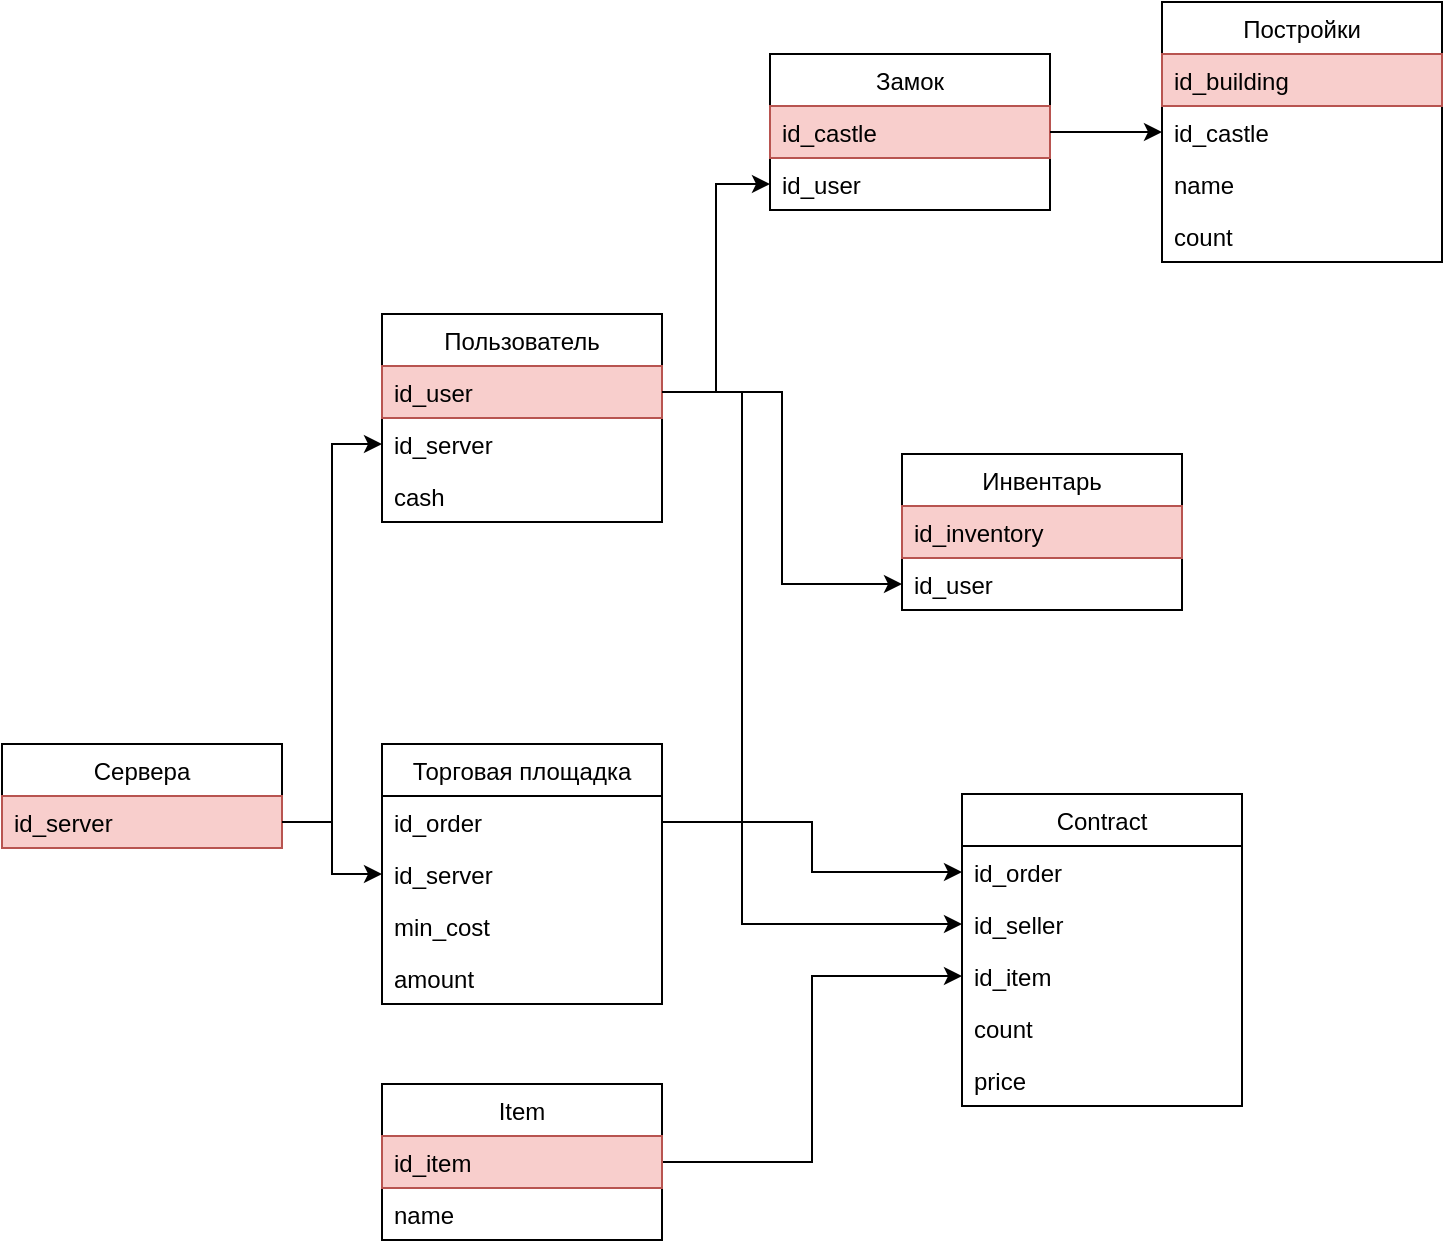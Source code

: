 <mxfile version="14.3.1" type="github">
  <diagram id="sqIzpDh1YX07bTYnoLRK" name="Page-1">
    <mxGraphModel dx="973" dy="568" grid="1" gridSize="10" guides="1" tooltips="1" connect="1" arrows="1" fold="1" page="1" pageScale="1" pageWidth="827" pageHeight="1169" math="0" shadow="0">
      <root>
        <mxCell id="0" />
        <mxCell id="1" parent="0" />
        <mxCell id="maXpZ7dv2vN7AAGeLonn-1" value="Сервера" style="swimlane;fontStyle=0;childLayout=stackLayout;horizontal=1;startSize=26;fillColor=none;horizontalStack=0;resizeParent=1;resizeParentMax=0;resizeLast=0;collapsible=1;marginBottom=0;" parent="1" vertex="1">
          <mxGeometry x="30" y="415" width="140" height="52" as="geometry" />
        </mxCell>
        <mxCell id="maXpZ7dv2vN7AAGeLonn-3" value="id_server" style="text;strokeColor=#b85450;fillColor=#f8cecc;align=left;verticalAlign=top;spacingLeft=4;spacingRight=4;overflow=hidden;rotatable=0;points=[[0,0.5],[1,0.5]];portConstraint=eastwest;" parent="maXpZ7dv2vN7AAGeLonn-1" vertex="1">
          <mxGeometry y="26" width="140" height="26" as="geometry" />
        </mxCell>
        <mxCell id="maXpZ7dv2vN7AAGeLonn-5" value="Пользователь" style="swimlane;fontStyle=0;childLayout=stackLayout;horizontal=1;startSize=26;fillColor=none;horizontalStack=0;resizeParent=1;resizeParentMax=0;resizeLast=0;collapsible=1;marginBottom=0;" parent="1" vertex="1">
          <mxGeometry x="220" y="200" width="140" height="104" as="geometry" />
        </mxCell>
        <mxCell id="maXpZ7dv2vN7AAGeLonn-6" value="id_user" style="text;strokeColor=#b85450;fillColor=#f8cecc;align=left;verticalAlign=top;spacingLeft=4;spacingRight=4;overflow=hidden;rotatable=0;points=[[0,0.5],[1,0.5]];portConstraint=eastwest;" parent="maXpZ7dv2vN7AAGeLonn-5" vertex="1">
          <mxGeometry y="26" width="140" height="26" as="geometry" />
        </mxCell>
        <mxCell id="maXpZ7dv2vN7AAGeLonn-7" value="id_server" style="text;strokeColor=none;fillColor=none;align=left;verticalAlign=top;spacingLeft=4;spacingRight=4;overflow=hidden;rotatable=0;points=[[0,0.5],[1,0.5]];portConstraint=eastwest;" parent="maXpZ7dv2vN7AAGeLonn-5" vertex="1">
          <mxGeometry y="52" width="140" height="26" as="geometry" />
        </mxCell>
        <mxCell id="maXpZ7dv2vN7AAGeLonn-8" value="cash" style="text;strokeColor=none;fillColor=none;align=left;verticalAlign=top;spacingLeft=4;spacingRight=4;overflow=hidden;rotatable=0;points=[[0,0.5],[1,0.5]];portConstraint=eastwest;" parent="maXpZ7dv2vN7AAGeLonn-5" vertex="1">
          <mxGeometry y="78" width="140" height="26" as="geometry" />
        </mxCell>
        <mxCell id="maXpZ7dv2vN7AAGeLonn-10" style="edgeStyle=orthogonalEdgeStyle;rounded=0;orthogonalLoop=1;jettySize=auto;html=1;exitX=1;exitY=0.5;exitDx=0;exitDy=0;entryX=0;entryY=0.5;entryDx=0;entryDy=0;" parent="1" source="maXpZ7dv2vN7AAGeLonn-3" target="maXpZ7dv2vN7AAGeLonn-7" edge="1">
          <mxGeometry relative="1" as="geometry" />
        </mxCell>
        <mxCell id="maXpZ7dv2vN7AAGeLonn-11" value="Торговая площадка" style="swimlane;fontStyle=0;childLayout=stackLayout;horizontal=1;startSize=26;fillColor=none;horizontalStack=0;resizeParent=1;resizeParentMax=0;resizeLast=0;collapsible=1;marginBottom=0;" parent="1" vertex="1">
          <mxGeometry x="220" y="415" width="140" height="130" as="geometry" />
        </mxCell>
        <mxCell id="zEe9iHQ0LWLXFNLUKIxg-1" value="id_order" style="text;align=left;verticalAlign=top;spacingLeft=4;spacingRight=4;overflow=hidden;rotatable=0;points=[[0,0.5],[1,0.5]];portConstraint=eastwest;" parent="maXpZ7dv2vN7AAGeLonn-11" vertex="1">
          <mxGeometry y="26" width="140" height="26" as="geometry" />
        </mxCell>
        <mxCell id="zEe9iHQ0LWLXFNLUKIxg-24" value="id_server" style="text;align=left;verticalAlign=top;spacingLeft=4;spacingRight=4;overflow=hidden;rotatable=0;points=[[0,0.5],[1,0.5]];portConstraint=eastwest;" parent="maXpZ7dv2vN7AAGeLonn-11" vertex="1">
          <mxGeometry y="52" width="140" height="26" as="geometry" />
        </mxCell>
        <mxCell id="zEe9iHQ0LWLXFNLUKIxg-14" value="min_cost" style="text;align=left;verticalAlign=top;spacingLeft=4;spacingRight=4;overflow=hidden;rotatable=0;points=[[0,0.5],[1,0.5]];portConstraint=eastwest;" parent="maXpZ7dv2vN7AAGeLonn-11" vertex="1">
          <mxGeometry y="78" width="140" height="26" as="geometry" />
        </mxCell>
        <mxCell id="zEe9iHQ0LWLXFNLUKIxg-15" value="amount" style="text;align=left;verticalAlign=top;spacingLeft=4;spacingRight=4;overflow=hidden;rotatable=0;points=[[0,0.5],[1,0.5]];portConstraint=eastwest;" parent="maXpZ7dv2vN7AAGeLonn-11" vertex="1">
          <mxGeometry y="104" width="140" height="26" as="geometry" />
        </mxCell>
        <mxCell id="zEe9iHQ0LWLXFNLUKIxg-5" value="Замок" style="swimlane;fontStyle=0;childLayout=stackLayout;horizontal=1;startSize=26;fillColor=none;horizontalStack=0;resizeParent=1;resizeParentMax=0;resizeLast=0;collapsible=1;marginBottom=0;" parent="1" vertex="1">
          <mxGeometry x="414" y="70" width="140" height="78" as="geometry" />
        </mxCell>
        <mxCell id="zEe9iHQ0LWLXFNLUKIxg-21" value="id_castle" style="text;align=left;verticalAlign=top;spacingLeft=4;spacingRight=4;overflow=hidden;rotatable=0;points=[[0,0.5],[1,0.5]];portConstraint=eastwest;fillColor=#f8cecc;strokeColor=#b85450;" parent="zEe9iHQ0LWLXFNLUKIxg-5" vertex="1">
          <mxGeometry y="26" width="140" height="26" as="geometry" />
        </mxCell>
        <mxCell id="zEe9iHQ0LWLXFNLUKIxg-6" value="id_user" style="text;align=left;verticalAlign=top;spacingLeft=4;spacingRight=4;overflow=hidden;rotatable=0;points=[[0,0.5],[1,0.5]];portConstraint=eastwest;" parent="zEe9iHQ0LWLXFNLUKIxg-5" vertex="1">
          <mxGeometry y="52" width="140" height="26" as="geometry" />
        </mxCell>
        <mxCell id="zEe9iHQ0LWLXFNLUKIxg-9" style="edgeStyle=orthogonalEdgeStyle;rounded=0;orthogonalLoop=1;jettySize=auto;html=1;exitX=1;exitY=0.5;exitDx=0;exitDy=0;" parent="1" source="maXpZ7dv2vN7AAGeLonn-6" target="zEe9iHQ0LWLXFNLUKIxg-6" edge="1">
          <mxGeometry relative="1" as="geometry" />
        </mxCell>
        <mxCell id="zEe9iHQ0LWLXFNLUKIxg-37" style="edgeStyle=orthogonalEdgeStyle;rounded=0;orthogonalLoop=1;jettySize=auto;html=1;exitX=1;exitY=0.5;exitDx=0;exitDy=0;entryX=0;entryY=0.5;entryDx=0;entryDy=0;" parent="1" source="zEe9iHQ0LWLXFNLUKIxg-10" target="maXpZ7dv2vN7AAGeLonn-13" edge="1">
          <mxGeometry relative="1" as="geometry" />
        </mxCell>
        <mxCell id="zEe9iHQ0LWLXFNLUKIxg-10" value="Item" style="swimlane;fontStyle=0;childLayout=stackLayout;horizontal=1;startSize=26;fillColor=none;horizontalStack=0;resizeParent=1;resizeParentMax=0;resizeLast=0;collapsible=1;marginBottom=0;" parent="1" vertex="1">
          <mxGeometry x="220" y="585" width="140" height="78" as="geometry" />
        </mxCell>
        <mxCell id="zEe9iHQ0LWLXFNLUKIxg-17" value="id_item" style="text;align=left;verticalAlign=top;spacingLeft=4;spacingRight=4;overflow=hidden;rotatable=0;points=[[0,0.5],[1,0.5]];portConstraint=eastwest;fillColor=#f8cecc;strokeColor=#b85450;" parent="zEe9iHQ0LWLXFNLUKIxg-10" vertex="1">
          <mxGeometry y="26" width="140" height="26" as="geometry" />
        </mxCell>
        <mxCell id="zEe9iHQ0LWLXFNLUKIxg-13" style="edgeStyle=orthogonalEdgeStyle;rounded=0;orthogonalLoop=1;jettySize=auto;html=1;exitX=1;exitY=0.5;exitDx=0;exitDy=0;" parent="zEe9iHQ0LWLXFNLUKIxg-10" source="zEe9iHQ0LWLXFNLUKIxg-12" target="zEe9iHQ0LWLXFNLUKIxg-12" edge="1">
          <mxGeometry relative="1" as="geometry" />
        </mxCell>
        <mxCell id="zEe9iHQ0LWLXFNLUKIxg-12" value="name" style="text;align=left;verticalAlign=top;spacingLeft=4;spacingRight=4;overflow=hidden;rotatable=0;points=[[0,0.5],[1,0.5]];portConstraint=eastwest;" parent="zEe9iHQ0LWLXFNLUKIxg-10" vertex="1">
          <mxGeometry y="52" width="140" height="26" as="geometry" />
        </mxCell>
        <mxCell id="zEe9iHQ0LWLXFNLUKIxg-29" value="Contract" style="swimlane;fontStyle=0;childLayout=stackLayout;horizontal=1;startSize=26;fillColor=none;horizontalStack=0;resizeParent=1;resizeParentMax=0;resizeLast=0;collapsible=1;marginBottom=0;labelBackgroundColor=none;" parent="1" vertex="1">
          <mxGeometry x="510" y="440" width="140" height="156" as="geometry" />
        </mxCell>
        <mxCell id="zEe9iHQ0LWLXFNLUKIxg-38" value="id_order" style="text;align=left;verticalAlign=top;spacingLeft=4;spacingRight=4;overflow=hidden;rotatable=0;points=[[0,0.5],[1,0.5]];portConstraint=eastwest;" parent="zEe9iHQ0LWLXFNLUKIxg-29" vertex="1">
          <mxGeometry y="26" width="140" height="26" as="geometry" />
        </mxCell>
        <mxCell id="zEe9iHQ0LWLXFNLUKIxg-41" value="id_seller" style="text;align=left;verticalAlign=top;spacingLeft=4;spacingRight=4;overflow=hidden;rotatable=0;points=[[0,0.5],[1,0.5]];portConstraint=eastwest;" parent="zEe9iHQ0LWLXFNLUKIxg-29" vertex="1">
          <mxGeometry y="52" width="140" height="26" as="geometry" />
        </mxCell>
        <mxCell id="zEe9iHQ0LWLXFNLUKIxg-31" style="edgeStyle=orthogonalEdgeStyle;rounded=0;orthogonalLoop=1;jettySize=auto;html=1;exitX=1;exitY=0.5;exitDx=0;exitDy=0;" parent="zEe9iHQ0LWLXFNLUKIxg-29" edge="1">
          <mxGeometry relative="1" as="geometry">
            <mxPoint x="140" y="91" as="sourcePoint" />
            <mxPoint x="140" y="91" as="targetPoint" />
          </mxGeometry>
        </mxCell>
        <mxCell id="zEe9iHQ0LWLXFNLUKIxg-3" style="edgeStyle=orthogonalEdgeStyle;rounded=0;orthogonalLoop=1;jettySize=auto;html=1;exitX=1;exitY=0.5;exitDx=0;exitDy=0;" parent="zEe9iHQ0LWLXFNLUKIxg-29" source="maXpZ7dv2vN7AAGeLonn-13" target="maXpZ7dv2vN7AAGeLonn-13" edge="1">
          <mxGeometry relative="1" as="geometry" />
        </mxCell>
        <mxCell id="maXpZ7dv2vN7AAGeLonn-13" value="id_item" style="text;align=left;verticalAlign=top;spacingLeft=4;spacingRight=4;overflow=hidden;rotatable=0;points=[[0,0.5],[1,0.5]];portConstraint=eastwest;" parent="zEe9iHQ0LWLXFNLUKIxg-29" vertex="1">
          <mxGeometry y="78" width="140" height="26" as="geometry" />
        </mxCell>
        <mxCell id="zEe9iHQ0LWLXFNLUKIxg-39" value="count" style="text;align=left;verticalAlign=top;spacingLeft=4;spacingRight=4;overflow=hidden;rotatable=0;points=[[0,0.5],[1,0.5]];portConstraint=eastwest;" parent="zEe9iHQ0LWLXFNLUKIxg-29" vertex="1">
          <mxGeometry y="104" width="140" height="26" as="geometry" />
        </mxCell>
        <mxCell id="zEe9iHQ0LWLXFNLUKIxg-40" value="price" style="text;align=left;verticalAlign=top;spacingLeft=4;spacingRight=4;overflow=hidden;rotatable=0;points=[[0,0.5],[1,0.5]];portConstraint=eastwest;" parent="zEe9iHQ0LWLXFNLUKIxg-29" vertex="1">
          <mxGeometry y="130" width="140" height="26" as="geometry" />
        </mxCell>
        <mxCell id="zEe9iHQ0LWLXFNLUKIxg-33" style="edgeStyle=orthogonalEdgeStyle;rounded=0;orthogonalLoop=1;jettySize=auto;html=1;exitX=1;exitY=0.5;exitDx=0;exitDy=0;entryX=0;entryY=0.5;entryDx=0;entryDy=0;" parent="1" source="zEe9iHQ0LWLXFNLUKIxg-1" target="zEe9iHQ0LWLXFNLUKIxg-38" edge="1">
          <mxGeometry relative="1" as="geometry" />
        </mxCell>
        <mxCell id="zEe9iHQ0LWLXFNLUKIxg-36" style="edgeStyle=orthogonalEdgeStyle;rounded=0;orthogonalLoop=1;jettySize=auto;html=1;exitX=1;exitY=0.5;exitDx=0;exitDy=0;entryX=0;entryY=0.5;entryDx=0;entryDy=0;" parent="1" source="maXpZ7dv2vN7AAGeLonn-3" target="zEe9iHQ0LWLXFNLUKIxg-24" edge="1">
          <mxGeometry relative="1" as="geometry" />
        </mxCell>
        <mxCell id="zEe9iHQ0LWLXFNLUKIxg-42" style="edgeStyle=orthogonalEdgeStyle;rounded=0;orthogonalLoop=1;jettySize=auto;html=1;exitX=1;exitY=0.5;exitDx=0;exitDy=0;entryX=0;entryY=0.5;entryDx=0;entryDy=0;" parent="1" source="maXpZ7dv2vN7AAGeLonn-6" target="zEe9iHQ0LWLXFNLUKIxg-41" edge="1">
          <mxGeometry relative="1" as="geometry">
            <Array as="points">
              <mxPoint x="400" y="239" />
              <mxPoint x="400" y="505" />
            </Array>
          </mxGeometry>
        </mxCell>
        <mxCell id="zEe9iHQ0LWLXFNLUKIxg-43" value="Постройки" style="swimlane;fontStyle=0;childLayout=stackLayout;horizontal=1;startSize=26;fillColor=none;horizontalStack=0;resizeParent=1;resizeParentMax=0;resizeLast=0;collapsible=1;marginBottom=0;" parent="1" vertex="1">
          <mxGeometry x="610" y="44" width="140" height="130" as="geometry" />
        </mxCell>
        <mxCell id="zEe9iHQ0LWLXFNLUKIxg-44" value="id_building" style="text;strokeColor=#b85450;fillColor=#f8cecc;align=left;verticalAlign=top;spacingLeft=4;spacingRight=4;overflow=hidden;rotatable=0;points=[[0,0.5],[1,0.5]];portConstraint=eastwest;" parent="zEe9iHQ0LWLXFNLUKIxg-43" vertex="1">
          <mxGeometry y="26" width="140" height="26" as="geometry" />
        </mxCell>
        <mxCell id="zEe9iHQ0LWLXFNLUKIxg-45" value="id_castle" style="text;strokeColor=none;fillColor=none;align=left;verticalAlign=top;spacingLeft=4;spacingRight=4;overflow=hidden;rotatable=0;points=[[0,0.5],[1,0.5]];portConstraint=eastwest;" parent="zEe9iHQ0LWLXFNLUKIxg-43" vertex="1">
          <mxGeometry y="52" width="140" height="26" as="geometry" />
        </mxCell>
        <mxCell id="zEe9iHQ0LWLXFNLUKIxg-48" value="name" style="text;strokeColor=none;fillColor=none;align=left;verticalAlign=top;spacingLeft=4;spacingRight=4;overflow=hidden;rotatable=0;points=[[0,0.5],[1,0.5]];portConstraint=eastwest;" parent="zEe9iHQ0LWLXFNLUKIxg-43" vertex="1">
          <mxGeometry y="78" width="140" height="26" as="geometry" />
        </mxCell>
        <mxCell id="zEe9iHQ0LWLXFNLUKIxg-47" value="count" style="text;strokeColor=none;fillColor=none;align=left;verticalAlign=top;spacingLeft=4;spacingRight=4;overflow=hidden;rotatable=0;points=[[0,0.5],[1,0.5]];portConstraint=eastwest;" parent="zEe9iHQ0LWLXFNLUKIxg-43" vertex="1">
          <mxGeometry y="104" width="140" height="26" as="geometry" />
        </mxCell>
        <mxCell id="zEe9iHQ0LWLXFNLUKIxg-49" style="edgeStyle=orthogonalEdgeStyle;rounded=0;orthogonalLoop=1;jettySize=auto;html=1;exitX=1;exitY=0.5;exitDx=0;exitDy=0;entryX=0;entryY=0.5;entryDx=0;entryDy=0;" parent="1" source="zEe9iHQ0LWLXFNLUKIxg-21" target="zEe9iHQ0LWLXFNLUKIxg-45" edge="1">
          <mxGeometry relative="1" as="geometry" />
        </mxCell>
        <mxCell id="zEe9iHQ0LWLXFNLUKIxg-50" value="Инвентарь" style="swimlane;fontStyle=0;childLayout=stackLayout;horizontal=1;startSize=26;fillColor=none;horizontalStack=0;resizeParent=1;resizeParentMax=0;resizeLast=0;collapsible=1;marginBottom=0;" parent="1" vertex="1">
          <mxGeometry x="480" y="270" width="140" height="78" as="geometry" />
        </mxCell>
        <mxCell id="zEe9iHQ0LWLXFNLUKIxg-51" value="id_inventory" style="text;align=left;verticalAlign=top;spacingLeft=4;spacingRight=4;overflow=hidden;rotatable=0;points=[[0,0.5],[1,0.5]];portConstraint=eastwest;fillColor=#f8cecc;strokeColor=#b85450;" parent="zEe9iHQ0LWLXFNLUKIxg-50" vertex="1">
          <mxGeometry y="26" width="140" height="26" as="geometry" />
        </mxCell>
        <mxCell id="zEe9iHQ0LWLXFNLUKIxg-52" value="id_user" style="text;align=left;verticalAlign=top;spacingLeft=4;spacingRight=4;overflow=hidden;rotatable=0;points=[[0,0.5],[1,0.5]];portConstraint=eastwest;" parent="zEe9iHQ0LWLXFNLUKIxg-50" vertex="1">
          <mxGeometry y="52" width="140" height="26" as="geometry" />
        </mxCell>
        <mxCell id="zEe9iHQ0LWLXFNLUKIxg-55" style="edgeStyle=orthogonalEdgeStyle;rounded=0;orthogonalLoop=1;jettySize=auto;html=1;exitX=1;exitY=0.5;exitDx=0;exitDy=0;entryX=0;entryY=0.5;entryDx=0;entryDy=0;" parent="1" source="maXpZ7dv2vN7AAGeLonn-6" target="zEe9iHQ0LWLXFNLUKIxg-52" edge="1">
          <mxGeometry relative="1" as="geometry" />
        </mxCell>
      </root>
    </mxGraphModel>
  </diagram>
</mxfile>
